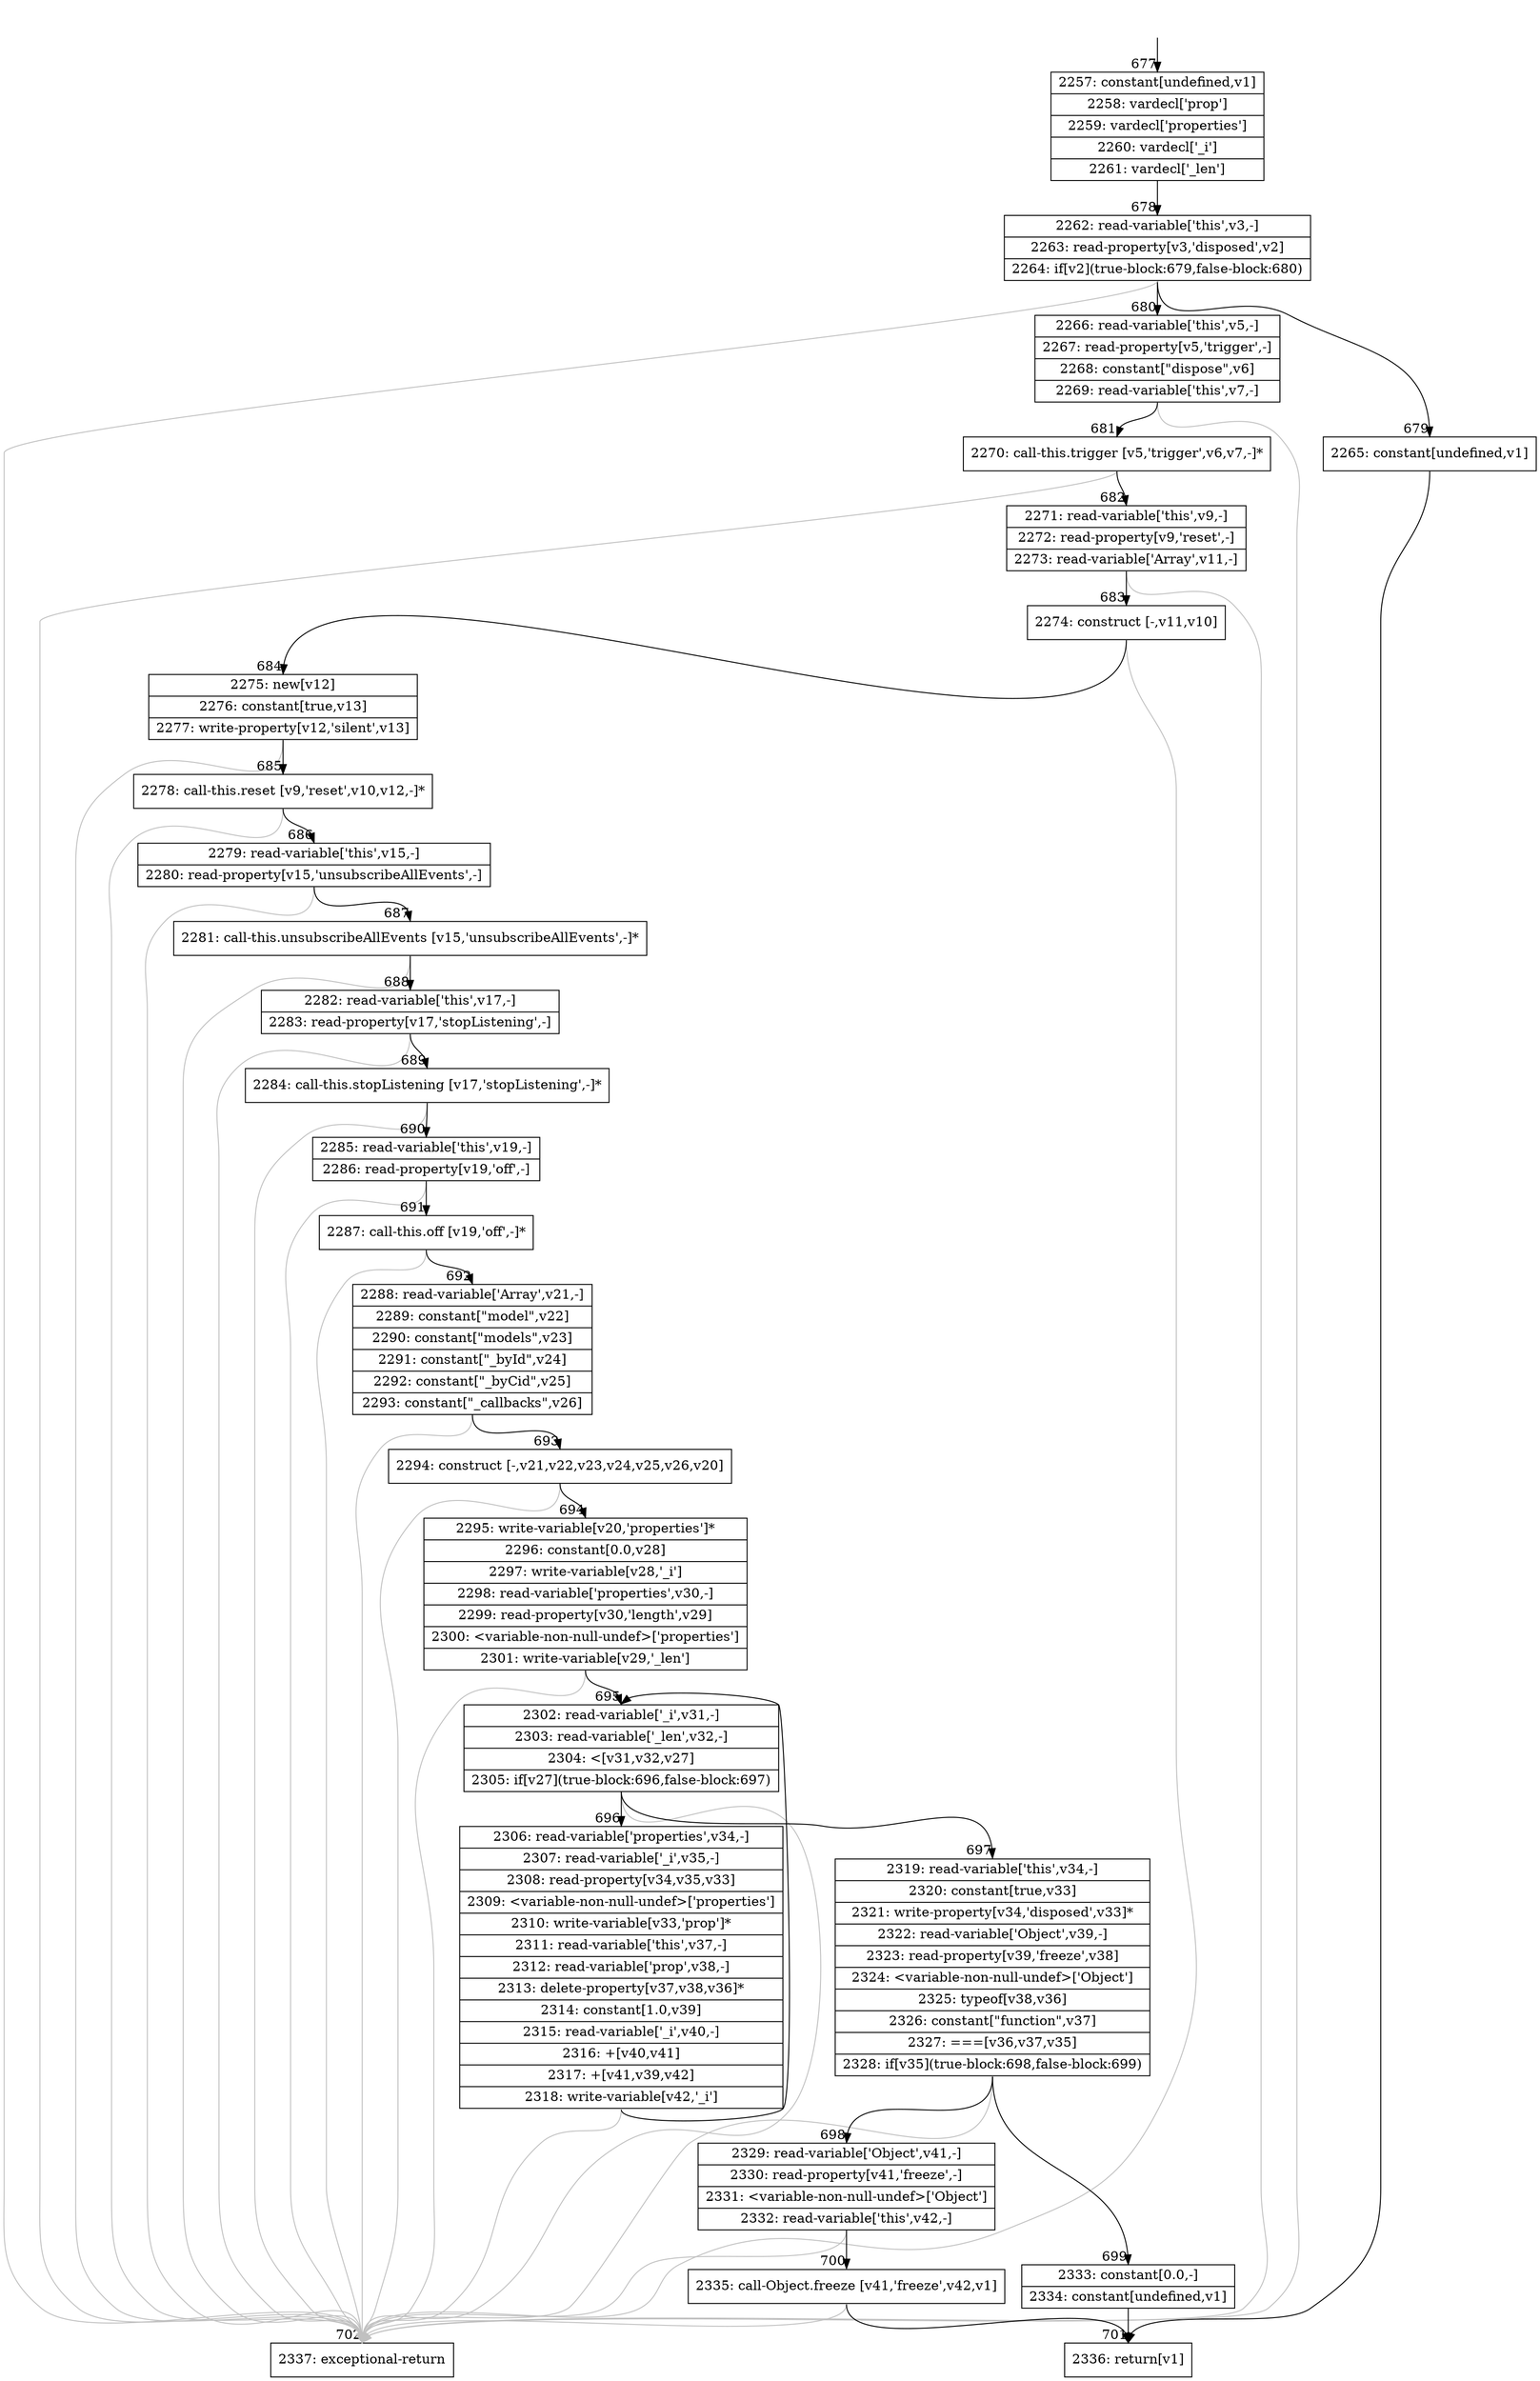 digraph {
rankdir="TD"
BB_entry63[shape=none,label=""];
BB_entry63 -> BB677 [tailport=s, headport=n, headlabel="    677"]
BB677 [shape=record label="{2257: constant[undefined,v1]|2258: vardecl['prop']|2259: vardecl['properties']|2260: vardecl['_i']|2261: vardecl['_len']}" ] 
BB677 -> BB678 [tailport=s, headport=n, headlabel="      678"]
BB678 [shape=record label="{2262: read-variable['this',v3,-]|2263: read-property[v3,'disposed',v2]|2264: if[v2](true-block:679,false-block:680)}" ] 
BB678 -> BB679 [tailport=s, headport=n, headlabel="      679"]
BB678 -> BB680 [tailport=s, headport=n, headlabel="      680"]
BB678 -> BB702 [tailport=s, headport=n, color=gray, headlabel="      702"]
BB679 [shape=record label="{2265: constant[undefined,v1]}" ] 
BB679 -> BB701 [tailport=s, headport=n, headlabel="      701"]
BB680 [shape=record label="{2266: read-variable['this',v5,-]|2267: read-property[v5,'trigger',-]|2268: constant[\"dispose\",v6]|2269: read-variable['this',v7,-]}" ] 
BB680 -> BB681 [tailport=s, headport=n, headlabel="      681"]
BB680 -> BB702 [tailport=s, headport=n, color=gray]
BB681 [shape=record label="{2270: call-this.trigger [v5,'trigger',v6,v7,-]*}" ] 
BB681 -> BB682 [tailport=s, headport=n, headlabel="      682"]
BB681 -> BB702 [tailport=s, headport=n, color=gray]
BB682 [shape=record label="{2271: read-variable['this',v9,-]|2272: read-property[v9,'reset',-]|2273: read-variable['Array',v11,-]}" ] 
BB682 -> BB683 [tailport=s, headport=n, headlabel="      683"]
BB682 -> BB702 [tailport=s, headport=n, color=gray]
BB683 [shape=record label="{2274: construct [-,v11,v10]}" ] 
BB683 -> BB684 [tailport=s, headport=n, headlabel="      684"]
BB683 -> BB702 [tailport=s, headport=n, color=gray]
BB684 [shape=record label="{2275: new[v12]|2276: constant[true,v13]|2277: write-property[v12,'silent',v13]}" ] 
BB684 -> BB685 [tailport=s, headport=n, headlabel="      685"]
BB684 -> BB702 [tailport=s, headport=n, color=gray]
BB685 [shape=record label="{2278: call-this.reset [v9,'reset',v10,v12,-]*}" ] 
BB685 -> BB686 [tailport=s, headport=n, headlabel="      686"]
BB685 -> BB702 [tailport=s, headport=n, color=gray]
BB686 [shape=record label="{2279: read-variable['this',v15,-]|2280: read-property[v15,'unsubscribeAllEvents',-]}" ] 
BB686 -> BB687 [tailport=s, headport=n, headlabel="      687"]
BB686 -> BB702 [tailport=s, headport=n, color=gray]
BB687 [shape=record label="{2281: call-this.unsubscribeAllEvents [v15,'unsubscribeAllEvents',-]*}" ] 
BB687 -> BB688 [tailport=s, headport=n, headlabel="      688"]
BB687 -> BB702 [tailport=s, headport=n, color=gray]
BB688 [shape=record label="{2282: read-variable['this',v17,-]|2283: read-property[v17,'stopListening',-]}" ] 
BB688 -> BB689 [tailport=s, headport=n, headlabel="      689"]
BB688 -> BB702 [tailport=s, headport=n, color=gray]
BB689 [shape=record label="{2284: call-this.stopListening [v17,'stopListening',-]*}" ] 
BB689 -> BB690 [tailport=s, headport=n, headlabel="      690"]
BB689 -> BB702 [tailport=s, headport=n, color=gray]
BB690 [shape=record label="{2285: read-variable['this',v19,-]|2286: read-property[v19,'off',-]}" ] 
BB690 -> BB691 [tailport=s, headport=n, headlabel="      691"]
BB690 -> BB702 [tailport=s, headport=n, color=gray]
BB691 [shape=record label="{2287: call-this.off [v19,'off',-]*}" ] 
BB691 -> BB692 [tailport=s, headport=n, headlabel="      692"]
BB691 -> BB702 [tailport=s, headport=n, color=gray]
BB692 [shape=record label="{2288: read-variable['Array',v21,-]|2289: constant[\"model\",v22]|2290: constant[\"models\",v23]|2291: constant[\"_byId\",v24]|2292: constant[\"_byCid\",v25]|2293: constant[\"_callbacks\",v26]}" ] 
BB692 -> BB693 [tailport=s, headport=n, headlabel="      693"]
BB692 -> BB702 [tailport=s, headport=n, color=gray]
BB693 [shape=record label="{2294: construct [-,v21,v22,v23,v24,v25,v26,v20]}" ] 
BB693 -> BB694 [tailport=s, headport=n, headlabel="      694"]
BB693 -> BB702 [tailport=s, headport=n, color=gray]
BB694 [shape=record label="{2295: write-variable[v20,'properties']*|2296: constant[0.0,v28]|2297: write-variable[v28,'_i']|2298: read-variable['properties',v30,-]|2299: read-property[v30,'length',v29]|2300: \<variable-non-null-undef\>['properties']|2301: write-variable[v29,'_len']}" ] 
BB694 -> BB695 [tailport=s, headport=n, headlabel="      695"]
BB694 -> BB702 [tailport=s, headport=n, color=gray]
BB695 [shape=record label="{2302: read-variable['_i',v31,-]|2303: read-variable['_len',v32,-]|2304: \<[v31,v32,v27]|2305: if[v27](true-block:696,false-block:697)}" ] 
BB695 -> BB696 [tailport=s, headport=n, headlabel="      696"]
BB695 -> BB697 [tailport=s, headport=n, headlabel="      697"]
BB695 -> BB702 [tailport=s, headport=n, color=gray]
BB696 [shape=record label="{2306: read-variable['properties',v34,-]|2307: read-variable['_i',v35,-]|2308: read-property[v34,v35,v33]|2309: \<variable-non-null-undef\>['properties']|2310: write-variable[v33,'prop']*|2311: read-variable['this',v37,-]|2312: read-variable['prop',v38,-]|2313: delete-property[v37,v38,v36]*|2314: constant[1.0,v39]|2315: read-variable['_i',v40,-]|2316: +[v40,v41]|2317: +[v41,v39,v42]|2318: write-variable[v42,'_i']}" ] 
BB696 -> BB695 [tailport=s, headport=n]
BB696 -> BB702 [tailport=s, headport=n, color=gray]
BB697 [shape=record label="{2319: read-variable['this',v34,-]|2320: constant[true,v33]|2321: write-property[v34,'disposed',v33]*|2322: read-variable['Object',v39,-]|2323: read-property[v39,'freeze',v38]|2324: \<variable-non-null-undef\>['Object']|2325: typeof[v38,v36]|2326: constant[\"function\",v37]|2327: ===[v36,v37,v35]|2328: if[v35](true-block:698,false-block:699)}" ] 
BB697 -> BB698 [tailport=s, headport=n, headlabel="      698"]
BB697 -> BB699 [tailport=s, headport=n, headlabel="      699"]
BB697 -> BB702 [tailport=s, headport=n, color=gray]
BB698 [shape=record label="{2329: read-variable['Object',v41,-]|2330: read-property[v41,'freeze',-]|2331: \<variable-non-null-undef\>['Object']|2332: read-variable['this',v42,-]}" ] 
BB698 -> BB700 [tailport=s, headport=n, headlabel="      700"]
BB698 -> BB702 [tailport=s, headport=n, color=gray]
BB699 [shape=record label="{2333: constant[0.0,-]|2334: constant[undefined,v1]}" ] 
BB699 -> BB701 [tailport=s, headport=n]
BB700 [shape=record label="{2335: call-Object.freeze [v41,'freeze',v42,v1]}" ] 
BB700 -> BB701 [tailport=s, headport=n]
BB700 -> BB702 [tailport=s, headport=n, color=gray]
BB701 [shape=record label="{2336: return[v1]}" ] 
BB702 [shape=record label="{2337: exceptional-return}" ] 
//#$~ 692
}
